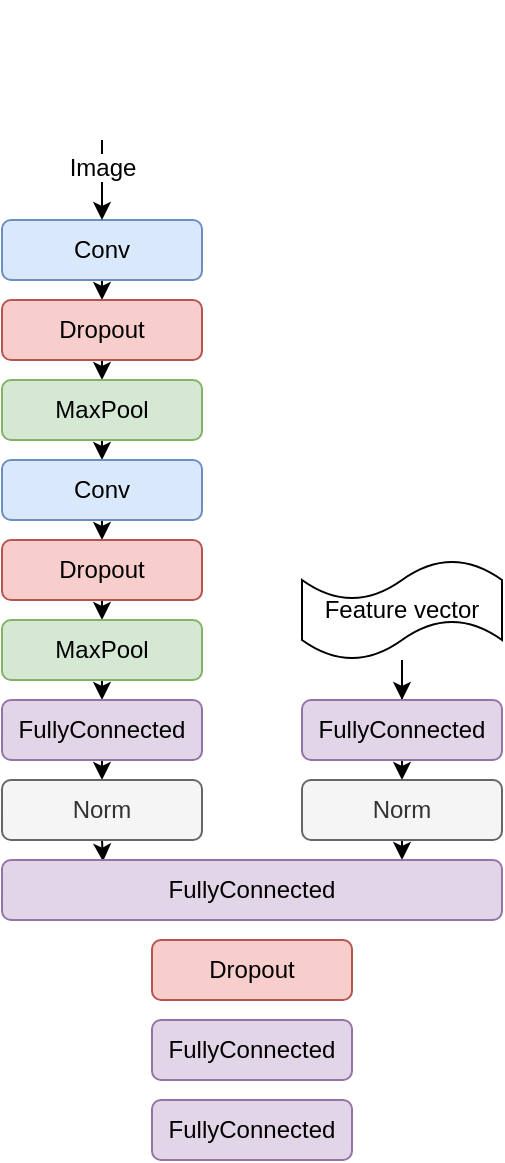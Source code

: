 <mxfile version="13.0.3" type="device"><diagram id="8_vBC31YoGDAiN-MsDJD" name="Page-1"><mxGraphModel dx="981" dy="563" grid="1" gridSize="10" guides="1" tooltips="1" connect="1" arrows="1" fold="1" page="1" pageScale="1" pageWidth="850" pageHeight="1100" math="0" shadow="0"><root><mxCell id="0"/><mxCell id="1" parent="0"/><mxCell id="PZZezRlQvavaFkJECnxk-1" style="edgeStyle=orthogonalEdgeStyle;rounded=0;orthogonalLoop=1;jettySize=auto;html=1;entryX=0.5;entryY=0;entryDx=0;entryDy=0;" parent="1" source="PZZezRlQvavaFkJECnxk-2" target="PZZezRlQvavaFkJECnxk-18" edge="1"><mxGeometry relative="1" as="geometry"/></mxCell><mxCell id="PZZezRlQvavaFkJECnxk-2" value="Feature vector" style="shape=tape;whiteSpace=wrap;html=1;" parent="1" vertex="1"><mxGeometry x="280" y="360" width="100" height="50" as="geometry"/></mxCell><mxCell id="PZZezRlQvavaFkJECnxk-3" style="edgeStyle=orthogonalEdgeStyle;rounded=0;orthogonalLoop=1;jettySize=auto;html=1;exitX=0.5;exitY=1;exitDx=0;exitDy=0;entryX=0.5;entryY=0;entryDx=0;entryDy=0;" parent="1" source="PZZezRlQvavaFkJECnxk-4" target="PZZezRlQvavaFkJECnxk-6" edge="1"><mxGeometry relative="1" as="geometry"/></mxCell><mxCell id="PZZezRlQvavaFkJECnxk-4" value="Conv" style="rounded=1;whiteSpace=wrap;html=1;fillColor=#dae8fc;strokeColor=#6c8ebf;" parent="1" vertex="1"><mxGeometry x="130" y="190" width="100" height="30" as="geometry"/></mxCell><mxCell id="PZZezRlQvavaFkJECnxk-5" style="edgeStyle=orthogonalEdgeStyle;rounded=0;orthogonalLoop=1;jettySize=auto;html=1;exitX=0.5;exitY=1;exitDx=0;exitDy=0;entryX=0.5;entryY=0;entryDx=0;entryDy=0;" parent="1" source="PZZezRlQvavaFkJECnxk-6" target="PZZezRlQvavaFkJECnxk-8" edge="1"><mxGeometry relative="1" as="geometry"/></mxCell><mxCell id="PZZezRlQvavaFkJECnxk-6" value="Dropout" style="rounded=1;whiteSpace=wrap;html=1;fillColor=#f8cecc;strokeColor=#b85450;" parent="1" vertex="1"><mxGeometry x="130" y="230" width="100" height="30" as="geometry"/></mxCell><mxCell id="PZZezRlQvavaFkJECnxk-7" style="edgeStyle=orthogonalEdgeStyle;rounded=0;orthogonalLoop=1;jettySize=auto;html=1;exitX=0.5;exitY=1;exitDx=0;exitDy=0;entryX=0.5;entryY=0;entryDx=0;entryDy=0;" parent="1" source="PZZezRlQvavaFkJECnxk-8" target="PZZezRlQvavaFkJECnxk-10" edge="1"><mxGeometry relative="1" as="geometry"/></mxCell><mxCell id="PZZezRlQvavaFkJECnxk-8" value="MaxPool" style="rounded=1;whiteSpace=wrap;html=1;fillColor=#d5e8d4;strokeColor=#82b366;" parent="1" vertex="1"><mxGeometry x="130" y="270" width="100" height="30" as="geometry"/></mxCell><mxCell id="PZZezRlQvavaFkJECnxk-9" style="edgeStyle=orthogonalEdgeStyle;rounded=0;orthogonalLoop=1;jettySize=auto;html=1;exitX=0.5;exitY=1;exitDx=0;exitDy=0;entryX=0.5;entryY=0;entryDx=0;entryDy=0;" parent="1" source="PZZezRlQvavaFkJECnxk-10" target="PZZezRlQvavaFkJECnxk-12" edge="1"><mxGeometry relative="1" as="geometry"/></mxCell><mxCell id="PZZezRlQvavaFkJECnxk-10" value="Conv" style="rounded=1;whiteSpace=wrap;html=1;fillColor=#dae8fc;strokeColor=#6c8ebf;" parent="1" vertex="1"><mxGeometry x="130" y="310" width="100" height="30" as="geometry"/></mxCell><mxCell id="PZZezRlQvavaFkJECnxk-11" style="edgeStyle=orthogonalEdgeStyle;rounded=0;orthogonalLoop=1;jettySize=auto;html=1;exitX=0.5;exitY=1;exitDx=0;exitDy=0;entryX=0.5;entryY=0;entryDx=0;entryDy=0;" parent="1" source="PZZezRlQvavaFkJECnxk-12" target="PZZezRlQvavaFkJECnxk-14" edge="1"><mxGeometry relative="1" as="geometry"/></mxCell><mxCell id="PZZezRlQvavaFkJECnxk-12" value="Dropout" style="rounded=1;whiteSpace=wrap;html=1;fillColor=#f8cecc;strokeColor=#b85450;" parent="1" vertex="1"><mxGeometry x="130" y="350" width="100" height="30" as="geometry"/></mxCell><mxCell id="PZZezRlQvavaFkJECnxk-13" style="edgeStyle=orthogonalEdgeStyle;rounded=0;orthogonalLoop=1;jettySize=auto;html=1;exitX=0.5;exitY=1;exitDx=0;exitDy=0;entryX=0.5;entryY=0;entryDx=0;entryDy=0;" parent="1" source="PZZezRlQvavaFkJECnxk-14" target="PZZezRlQvavaFkJECnxk-16" edge="1"><mxGeometry relative="1" as="geometry"/></mxCell><mxCell id="PZZezRlQvavaFkJECnxk-14" value="MaxPool" style="rounded=1;whiteSpace=wrap;html=1;fillColor=#d5e8d4;strokeColor=#82b366;" parent="1" vertex="1"><mxGeometry x="130" y="390" width="100" height="30" as="geometry"/></mxCell><mxCell id="PZZezRlQvavaFkJECnxk-15" style="edgeStyle=orthogonalEdgeStyle;rounded=0;orthogonalLoop=1;jettySize=auto;html=1;exitX=0.5;exitY=1;exitDx=0;exitDy=0;entryX=0.5;entryY=0;entryDx=0;entryDy=0;" parent="1" source="PZZezRlQvavaFkJECnxk-16" target="PZZezRlQvavaFkJECnxk-20" edge="1"><mxGeometry relative="1" as="geometry"/></mxCell><mxCell id="PZZezRlQvavaFkJECnxk-16" value="FullyConnected" style="rounded=1;whiteSpace=wrap;html=1;fillColor=#e1d5e7;strokeColor=#9673a6;" parent="1" vertex="1"><mxGeometry x="130" y="430" width="100" height="30" as="geometry"/></mxCell><mxCell id="PZZezRlQvavaFkJECnxk-17" style="edgeStyle=orthogonalEdgeStyle;rounded=0;orthogonalLoop=1;jettySize=auto;html=1;exitX=0.5;exitY=1;exitDx=0;exitDy=0;entryX=0.5;entryY=0;entryDx=0;entryDy=0;" parent="1" source="PZZezRlQvavaFkJECnxk-18" target="PZZezRlQvavaFkJECnxk-22" edge="1"><mxGeometry relative="1" as="geometry"/></mxCell><mxCell id="PZZezRlQvavaFkJECnxk-18" value="FullyConnected" style="rounded=1;whiteSpace=wrap;html=1;fillColor=#e1d5e7;strokeColor=#9673a6;" parent="1" vertex="1"><mxGeometry x="280" y="430" width="100" height="30" as="geometry"/></mxCell><mxCell id="PZZezRlQvavaFkJECnxk-19" style="edgeStyle=orthogonalEdgeStyle;rounded=0;orthogonalLoop=1;jettySize=auto;html=1;exitX=0.5;exitY=1;exitDx=0;exitDy=0;entryX=0.202;entryY=0.026;entryDx=0;entryDy=0;entryPerimeter=0;" parent="1" source="PZZezRlQvavaFkJECnxk-20" target="PZZezRlQvavaFkJECnxk-23" edge="1"><mxGeometry relative="1" as="geometry"/></mxCell><mxCell id="PZZezRlQvavaFkJECnxk-20" value="Norm" style="rounded=1;whiteSpace=wrap;html=1;fillColor=#f5f5f5;strokeColor=#666666;fontColor=#333333;" parent="1" vertex="1"><mxGeometry x="130" y="470" width="100" height="30" as="geometry"/></mxCell><mxCell id="PZZezRlQvavaFkJECnxk-21" style="edgeStyle=orthogonalEdgeStyle;rounded=0;orthogonalLoop=1;jettySize=auto;html=1;exitX=0.5;exitY=1;exitDx=0;exitDy=0;entryX=0.8;entryY=0;entryDx=0;entryDy=0;entryPerimeter=0;" parent="1" source="PZZezRlQvavaFkJECnxk-22" target="PZZezRlQvavaFkJECnxk-23" edge="1"><mxGeometry relative="1" as="geometry"/></mxCell><mxCell id="PZZezRlQvavaFkJECnxk-22" value="Norm" style="rounded=1;whiteSpace=wrap;html=1;fillColor=#f5f5f5;strokeColor=#666666;fontColor=#333333;" parent="1" vertex="1"><mxGeometry x="280" y="470" width="100" height="30" as="geometry"/></mxCell><mxCell id="PZZezRlQvavaFkJECnxk-23" value="FullyConnected" style="rounded=1;whiteSpace=wrap;html=1;fillColor=#e1d5e7;strokeColor=#9673a6;" parent="1" vertex="1"><mxGeometry x="130" y="510" width="250" height="30" as="geometry"/></mxCell><mxCell id="PZZezRlQvavaFkJECnxk-24" value="FullyConnected" style="rounded=1;whiteSpace=wrap;html=1;fillColor=#e1d5e7;strokeColor=#9673a6;" parent="1" vertex="1"><mxGeometry x="205" y="630" width="100" height="30" as="geometry"/></mxCell><mxCell id="PZZezRlQvavaFkJECnxk-25" value="FullyConnected" style="rounded=1;whiteSpace=wrap;html=1;fillColor=#e1d5e7;strokeColor=#9673a6;" parent="1" vertex="1"><mxGeometry x="205" y="590" width="100" height="30" as="geometry"/></mxCell><mxCell id="PZZezRlQvavaFkJECnxk-26" value="Dropout" style="rounded=1;whiteSpace=wrap;html=1;fillColor=#f8cecc;strokeColor=#b85450;" parent="1" vertex="1"><mxGeometry x="205" y="550" width="100" height="30" as="geometry"/></mxCell><mxCell id="PZZezRlQvavaFkJECnxk-27" style="edgeStyle=orthogonalEdgeStyle;rounded=0;orthogonalLoop=1;jettySize=auto;html=1;entryX=0.5;entryY=0;entryDx=0;entryDy=0;" parent="1" source="PZZezRlQvavaFkJECnxk-28" target="PZZezRlQvavaFkJECnxk-4" edge="1"><mxGeometry relative="1" as="geometry"/></mxCell><mxCell id="PZZezRlQvavaFkJECnxk-28" value="Image" style="shape=image;html=1;verticalAlign=top;verticalLabelPosition=bottom;labelBackgroundColor=#ffffff;imageAspect=0;aspect=fixed;image=https://cdn2.iconfinder.com/data/icons/font-awesome/1792/file-picture-o-128.png" parent="1" vertex="1"><mxGeometry x="145" y="80" width="70" height="70" as="geometry"/></mxCell></root></mxGraphModel></diagram></mxfile>